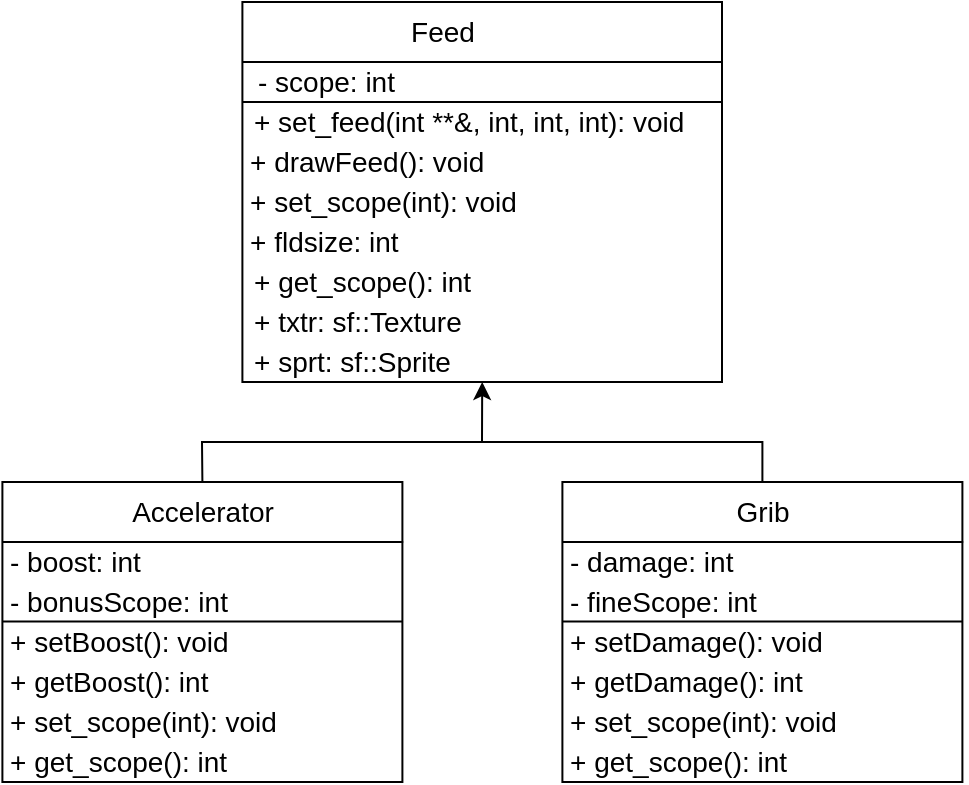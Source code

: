 <mxfile version="18.1.2" type="device"><diagram id="bgFDhyRDIv8Bj9KjrUGF" name="Page-1"><mxGraphModel dx="1296" dy="722" grid="1" gridSize="10" guides="1" tooltips="1" connect="1" arrows="1" fold="1" page="1" pageScale="1" pageWidth="827" pageHeight="1169" math="0" shadow="0"><root><mxCell id="0"/><mxCell id="1" parent="0"/><mxCell id="iRBZXFKgssxjo08GUxte-1" value="" style="rounded=0;whiteSpace=wrap;html=1;fillColor=none;" parent="1" vertex="1"><mxGeometry x="320.2" y="200" width="239.8" height="190" as="geometry"/></mxCell><mxCell id="iRBZXFKgssxjo08GUxte-3" value="Feed" style="text;html=1;align=center;verticalAlign=middle;resizable=0;points=[];autosize=1;strokeColor=none;fillColor=none;fontSize=14;" parent="1" vertex="1"><mxGeometry x="395.2" y="205" width="50" height="20" as="geometry"/></mxCell><mxCell id="iRBZXFKgssxjo08GUxte-5" value="+&amp;nbsp;set_scope(int): void" style="text;align=left;verticalAlign=middle;resizable=0;points=[];autosize=1;strokeColor=none;fillColor=none;fontSize=14;html=1;spacingLeft=2;" parent="1" vertex="1"><mxGeometry x="320.2" y="290" width="150" height="20" as="geometry"/></mxCell><mxCell id="iRBZXFKgssxjo08GUxte-6" value="+ fldsize: int" style="text;html=1;align=left;verticalAlign=middle;resizable=0;points=[];autosize=1;strokeColor=none;fillColor=none;fontSize=14;spacingLeft=2;" parent="1" vertex="1"><mxGeometry x="320.2" y="310" width="90" height="20" as="geometry"/></mxCell><mxCell id="iRBZXFKgssxjo08GUxte-7" value="- scope: int" style="text;html=1;align=left;verticalAlign=middle;resizable=0;points=[];autosize=1;strokeColor=none;fillColor=none;fontSize=14;spacingLeft=2;" parent="1" vertex="1"><mxGeometry x="324" y="230" width="90" height="20" as="geometry"/></mxCell><mxCell id="iRBZXFKgssxjo08GUxte-11" value="+ drawFeed(): void" style="text;html=1;align=left;verticalAlign=middle;resizable=0;points=[];autosize=1;strokeColor=none;fillColor=none;fontSize=14;spacingLeft=2;" parent="1" vertex="1"><mxGeometry x="320.2" y="270" width="130" height="20" as="geometry"/></mxCell><mxCell id="iRBZXFKgssxjo08GUxte-12" value="" style="endArrow=none;html=1;rounded=0;fontSize=14;exitX=0.001;exitY=0.087;exitDx=0;exitDy=0;exitPerimeter=0;" parent="1" edge="1"><mxGeometry width="50" height="50" relative="1" as="geometry"><mxPoint x="320.4" y="230.01" as="sourcePoint"/><mxPoint x="560" y="230" as="targetPoint"/></mxGeometry></mxCell><mxCell id="iRBZXFKgssxjo08GUxte-13" value="" style="endArrow=none;html=1;rounded=0;fontSize=14;exitX=-0.001;exitY=0.292;exitDx=0;exitDy=0;exitPerimeter=0;" parent="1" edge="1"><mxGeometry width="50" height="50" relative="1" as="geometry"><mxPoint x="320.2" y="250.0" as="sourcePoint"/><mxPoint x="560" y="250" as="targetPoint"/></mxGeometry></mxCell><mxCell id="iRBZXFKgssxjo08GUxte-15" value="" style="rounded=0;whiteSpace=wrap;html=1;fillColor=none;" parent="1" vertex="1"><mxGeometry x="200.2" y="440" width="200" height="150" as="geometry"/></mxCell><mxCell id="iRBZXFKgssxjo08GUxte-16" value="Accelerator" style="text;html=1;align=center;verticalAlign=middle;resizable=0;points=[];autosize=1;strokeColor=none;fillColor=none;fontSize=14;" parent="1" vertex="1"><mxGeometry x="255.2" y="445" width="90" height="20" as="geometry"/></mxCell><mxCell id="iRBZXFKgssxjo08GUxte-17" value="+ getBoost(): int" style="text;align=left;verticalAlign=middle;resizable=0;points=[];autosize=1;strokeColor=none;fillColor=none;fontSize=14;html=1;spacingLeft=2;" parent="1" vertex="1"><mxGeometry x="200.2" y="530" width="120" height="20" as="geometry"/></mxCell><mxCell id="iRBZXFKgssxjo08GUxte-19" value="- boost: int" style="text;html=1;align=left;verticalAlign=middle;resizable=0;points=[];autosize=1;strokeColor=none;fillColor=none;fontSize=14;spacingLeft=2;" parent="1" vertex="1"><mxGeometry x="200.2" y="470" width="80" height="20" as="geometry"/></mxCell><mxCell id="iRBZXFKgssxjo08GUxte-20" value="- bonusScope: int" style="text;html=1;align=left;verticalAlign=middle;resizable=0;points=[];autosize=1;strokeColor=none;fillColor=none;fontSize=14;spacingLeft=2;" parent="1" vertex="1"><mxGeometry x="200.2" y="490" width="130" height="20" as="geometry"/></mxCell><mxCell id="iRBZXFKgssxjo08GUxte-23" value="" style="endArrow=none;html=1;rounded=0;fontSize=14;exitX=0.001;exitY=0.087;exitDx=0;exitDy=0;exitPerimeter=0;entryX=1.002;entryY=0.087;entryDx=0;entryDy=0;entryPerimeter=0;" parent="1" edge="1"><mxGeometry width="50" height="50" relative="1" as="geometry"><mxPoint x="200.4" y="470.01" as="sourcePoint"/><mxPoint x="400.6" y="470.01" as="targetPoint"/></mxGeometry></mxCell><mxCell id="iRBZXFKgssxjo08GUxte-24" value="" style="endArrow=none;html=1;rounded=0;fontSize=14;exitX=-0.001;exitY=0.292;exitDx=0;exitDy=0;exitPerimeter=0;entryX=1;entryY=0.292;entryDx=0;entryDy=0;entryPerimeter=0;" parent="1" edge="1"><mxGeometry width="50" height="50" relative="1" as="geometry"><mxPoint x="200" y="509.8" as="sourcePoint"/><mxPoint x="400.2" y="509.8" as="targetPoint"/></mxGeometry></mxCell><mxCell id="iRBZXFKgssxjo08GUxte-25" value="" style="endArrow=classic;html=1;rounded=0;fontSize=14;exitX=0.5;exitY=0;exitDx=0;exitDy=0;entryX=0.5;entryY=1;entryDx=0;entryDy=0;" parent="1" source="iRBZXFKgssxjo08GUxte-15" target="iRBZXFKgssxjo08GUxte-1" edge="1"><mxGeometry width="50" height="50" relative="1" as="geometry"><mxPoint x="60" y="400" as="sourcePoint"/><mxPoint x="420" y="520" as="targetPoint"/><Array as="points"><mxPoint x="300" y="420"/><mxPoint x="440" y="420"/></Array></mxGeometry></mxCell><mxCell id="iRBZXFKgssxjo08GUxte-27" value="&lt;span style=&quot;text-align: left&quot;&gt;+ set_feed(int **&amp;amp;, int, int, int):&amp;nbsp;void&amp;nbsp;&lt;/span&gt;" style="text;html=1;align=center;verticalAlign=middle;resizable=0;points=[];autosize=1;strokeColor=none;fillColor=none;fontSize=14;" parent="1" vertex="1"><mxGeometry x="320.2" y="250" width="230" height="20" as="geometry"/></mxCell><mxCell id="iRBZXFKgssxjo08GUxte-28" value="+ setBoost(): void" style="text;align=left;verticalAlign=middle;resizable=0;points=[];autosize=1;strokeColor=none;fillColor=none;fontSize=14;html=1;spacingLeft=2;" parent="1" vertex="1"><mxGeometry x="200.2" y="510" width="130" height="20" as="geometry"/></mxCell><mxCell id="uRw6pL6Bk_R2fekyZ-uS-2" value="+ get_scope(): int" style="text;html=1;align=left;verticalAlign=middle;resizable=0;points=[];autosize=1;strokeColor=none;fillColor=none;fontSize=14;" vertex="1" parent="1"><mxGeometry x="324" y="330" width="120" height="20" as="geometry"/></mxCell><mxCell id="uRw6pL6Bk_R2fekyZ-uS-3" value="+ txtr:&amp;nbsp;sf::Texture" style="text;html=1;align=left;verticalAlign=middle;resizable=0;points=[];autosize=1;strokeColor=none;fillColor=none;fontSize=14;" vertex="1" parent="1"><mxGeometry x="324" y="350" width="120" height="20" as="geometry"/></mxCell><mxCell id="uRw6pL6Bk_R2fekyZ-uS-4" value="+ sprt:&amp;nbsp;sf::Sprite" style="text;html=1;align=left;verticalAlign=middle;resizable=0;points=[];autosize=1;strokeColor=none;fillColor=none;fontSize=14;" vertex="1" parent="1"><mxGeometry x="324" y="370" width="110" height="20" as="geometry"/></mxCell><mxCell id="uRw6pL6Bk_R2fekyZ-uS-6" value="+&amp;nbsp;set_scope(int): void" style="text;html=1;align=left;verticalAlign=middle;resizable=0;points=[];autosize=1;strokeColor=none;fillColor=none;fontSize=14;spacingLeft=2;" vertex="1" parent="1"><mxGeometry x="200.2" y="550" width="150" height="20" as="geometry"/></mxCell><mxCell id="uRw6pL6Bk_R2fekyZ-uS-7" value="+&amp;nbsp;get_scope(): int" style="text;html=1;align=left;verticalAlign=middle;resizable=0;points=[];autosize=1;strokeColor=none;fillColor=none;fontSize=14;spacingLeft=2;" vertex="1" parent="1"><mxGeometry x="200.2" y="570" width="130" height="20" as="geometry"/></mxCell><mxCell id="uRw6pL6Bk_R2fekyZ-uS-19" value="" style="edgeStyle=orthogonalEdgeStyle;rounded=0;orthogonalLoop=1;jettySize=auto;html=1;fontSize=14;exitX=0.5;exitY=0;exitDx=0;exitDy=0;endArrow=none;endFill=0;" edge="1" parent="1" source="uRw6pL6Bk_R2fekyZ-uS-8"><mxGeometry relative="1" as="geometry"><mxPoint x="440" y="420" as="targetPoint"/><Array as="points"><mxPoint x="580" y="420"/></Array></mxGeometry></mxCell><mxCell id="uRw6pL6Bk_R2fekyZ-uS-8" value="" style="rounded=0;whiteSpace=wrap;html=1;fillColor=none;" vertex="1" parent="1"><mxGeometry x="480.2" y="440" width="200" height="150" as="geometry"/></mxCell><mxCell id="uRw6pL6Bk_R2fekyZ-uS-9" value="Grib" style="text;html=1;align=center;verticalAlign=middle;resizable=0;points=[];autosize=1;strokeColor=none;fillColor=none;fontSize=14;" vertex="1" parent="1"><mxGeometry x="560.2" y="445" width="40" height="20" as="geometry"/></mxCell><mxCell id="uRw6pL6Bk_R2fekyZ-uS-10" value="+ getDamage(): int" style="text;align=left;verticalAlign=middle;resizable=0;points=[];autosize=1;strokeColor=none;fillColor=none;fontSize=14;html=1;spacingLeft=2;" vertex="1" parent="1"><mxGeometry x="480.2" y="530" width="130" height="20" as="geometry"/></mxCell><mxCell id="uRw6pL6Bk_R2fekyZ-uS-11" value="- damage: int" style="text;html=1;align=left;verticalAlign=middle;resizable=0;points=[];autosize=1;strokeColor=none;fillColor=none;fontSize=14;spacingLeft=2;" vertex="1" parent="1"><mxGeometry x="480.2" y="470" width="100" height="20" as="geometry"/></mxCell><mxCell id="uRw6pL6Bk_R2fekyZ-uS-12" value="- fineScope: int" style="text;html=1;align=left;verticalAlign=middle;resizable=0;points=[];autosize=1;strokeColor=none;fillColor=none;fontSize=14;spacingLeft=2;" vertex="1" parent="1"><mxGeometry x="480.2" y="490" width="110" height="20" as="geometry"/></mxCell><mxCell id="uRw6pL6Bk_R2fekyZ-uS-13" value="" style="endArrow=none;html=1;rounded=0;fontSize=14;exitX=0.001;exitY=0.087;exitDx=0;exitDy=0;exitPerimeter=0;entryX=1.002;entryY=0.087;entryDx=0;entryDy=0;entryPerimeter=0;" edge="1" parent="1"><mxGeometry width="50" height="50" relative="1" as="geometry"><mxPoint x="480.4" y="470.01" as="sourcePoint"/><mxPoint x="680.6" y="470.01" as="targetPoint"/></mxGeometry></mxCell><mxCell id="uRw6pL6Bk_R2fekyZ-uS-14" value="" style="endArrow=none;html=1;rounded=0;fontSize=14;exitX=-0.001;exitY=0.292;exitDx=0;exitDy=0;exitPerimeter=0;entryX=1;entryY=0.292;entryDx=0;entryDy=0;entryPerimeter=0;" edge="1" parent="1"><mxGeometry width="50" height="50" relative="1" as="geometry"><mxPoint x="480" y="509.8" as="sourcePoint"/><mxPoint x="680.2" y="509.8" as="targetPoint"/></mxGeometry></mxCell><mxCell id="uRw6pL6Bk_R2fekyZ-uS-15" value="+ setDamage(): void" style="text;align=left;verticalAlign=middle;resizable=0;points=[];autosize=1;strokeColor=none;fillColor=none;fontSize=14;html=1;spacingLeft=2;" vertex="1" parent="1"><mxGeometry x="480.2" y="510" width="140" height="20" as="geometry"/></mxCell><mxCell id="uRw6pL6Bk_R2fekyZ-uS-16" value="+&amp;nbsp;set_scope(int): void" style="text;html=1;align=left;verticalAlign=middle;resizable=0;points=[];autosize=1;strokeColor=none;fillColor=none;fontSize=14;spacingLeft=2;" vertex="1" parent="1"><mxGeometry x="480.2" y="550" width="150" height="20" as="geometry"/></mxCell><mxCell id="uRw6pL6Bk_R2fekyZ-uS-17" value="+&amp;nbsp;get_scope(): int" style="text;html=1;align=left;verticalAlign=middle;resizable=0;points=[];autosize=1;strokeColor=none;fillColor=none;fontSize=14;spacingLeft=2;" vertex="1" parent="1"><mxGeometry x="480.2" y="570" width="130" height="20" as="geometry"/></mxCell></root></mxGraphModel></diagram></mxfile>
